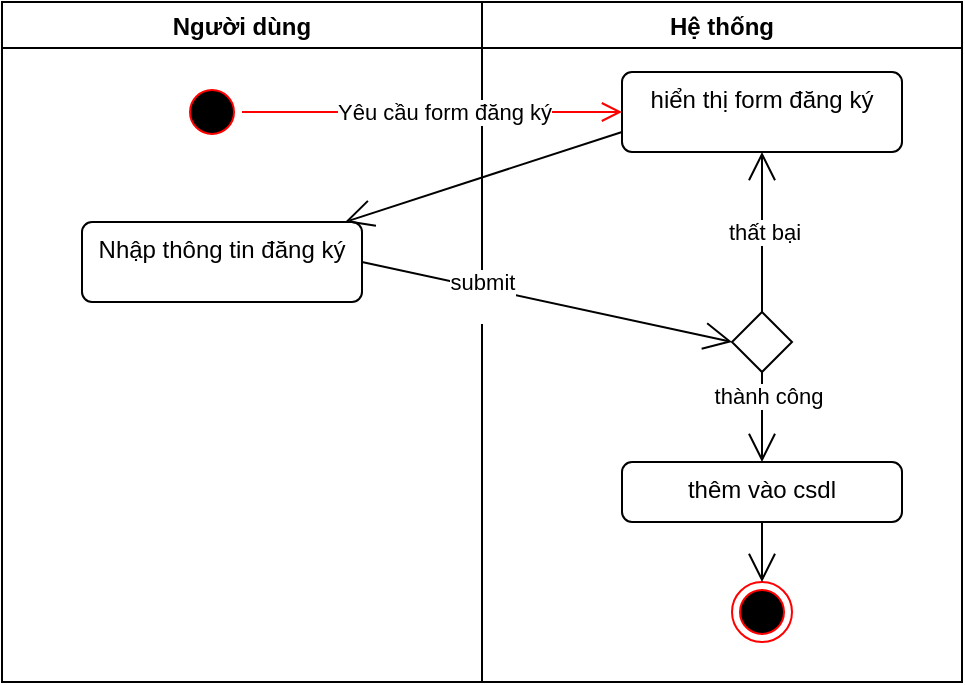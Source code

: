 <mxfile>
    <diagram id="PJjmeHktRxCXxRfmZM1S" name="Page-1">
        <mxGraphModel dx="686" dy="404" grid="1" gridSize="10" guides="1" tooltips="1" connect="1" arrows="1" fold="1" page="1" pageScale="1" pageWidth="850" pageHeight="1100" math="0" shadow="0">
            <root>
                <mxCell id="0"/>
                <mxCell id="1" parent="0"/>
                <mxCell id="3" value="Người dùng" style="swimlane;" vertex="1" parent="1">
                    <mxGeometry x="60" y="80" width="240" height="340" as="geometry"/>
                </mxCell>
                <mxCell id="5" value="" style="ellipse;html=1;shape=startState;fillColor=#000000;strokeColor=#ff0000;" vertex="1" parent="3">
                    <mxGeometry x="90" y="40" width="30" height="30" as="geometry"/>
                </mxCell>
                <mxCell id="9" value="Nhập thông tin đăng ký" style="html=1;align=center;verticalAlign=top;rounded=1;absoluteArcSize=1;arcSize=10;dashed=0;whiteSpace=wrap;" vertex="1" parent="3">
                    <mxGeometry x="40" y="110" width="140" height="40" as="geometry"/>
                </mxCell>
                <mxCell id="4" value="Hệ thống" style="swimlane;" vertex="1" parent="1">
                    <mxGeometry x="300" y="80" width="240" height="340" as="geometry"/>
                </mxCell>
                <mxCell id="8" value="hiển thị form đăng ký" style="html=1;align=center;verticalAlign=top;rounded=1;absoluteArcSize=1;arcSize=10;dashed=0;whiteSpace=wrap;" vertex="1" parent="4">
                    <mxGeometry x="70" y="35" width="140" height="40" as="geometry"/>
                </mxCell>
                <mxCell id="12" value="" style="rhombus;" vertex="1" parent="4">
                    <mxGeometry x="125" y="155" width="30" height="30" as="geometry"/>
                </mxCell>
                <mxCell id="15" value="" style="endArrow=open;endFill=1;endSize=12;html=1;exitX=0.5;exitY=0;exitDx=0;exitDy=0;" edge="1" parent="4" source="12" target="8">
                    <mxGeometry width="160" relative="1" as="geometry">
                        <mxPoint x="80" y="75" as="sourcePoint"/>
                        <mxPoint x="-58" y="120" as="targetPoint"/>
                    </mxGeometry>
                </mxCell>
                <mxCell id="16" value="thất bại" style="edgeLabel;html=1;align=center;verticalAlign=middle;resizable=0;points=[];" vertex="1" connectable="0" parent="15">
                    <mxGeometry y="-1" relative="1" as="geometry">
                        <mxPoint as="offset"/>
                    </mxGeometry>
                </mxCell>
                <mxCell id="18" value="thêm vào csdl" style="html=1;align=center;verticalAlign=top;rounded=1;absoluteArcSize=1;arcSize=10;dashed=0;whiteSpace=wrap;" vertex="1" parent="4">
                    <mxGeometry x="70" y="230" width="140" height="30" as="geometry"/>
                </mxCell>
                <mxCell id="17" value="" style="endArrow=open;endFill=1;endSize=12;html=1;exitX=0.5;exitY=1;exitDx=0;exitDy=0;entryX=0.5;entryY=0;entryDx=0;entryDy=0;" edge="1" parent="4" source="12" target="18">
                    <mxGeometry width="160" relative="1" as="geometry">
                        <mxPoint x="-50" y="140" as="sourcePoint"/>
                        <mxPoint x="140" y="270" as="targetPoint"/>
                    </mxGeometry>
                </mxCell>
                <mxCell id="31" value="thành công" style="edgeLabel;html=1;align=center;verticalAlign=middle;resizable=0;points=[];" vertex="1" connectable="0" parent="17">
                    <mxGeometry x="-0.467" y="3" relative="1" as="geometry">
                        <mxPoint as="offset"/>
                    </mxGeometry>
                </mxCell>
                <mxCell id="20" value="" style="ellipse;html=1;shape=endState;fillColor=#000000;strokeColor=#ff0000;" vertex="1" parent="4">
                    <mxGeometry x="125" y="290" width="30" height="30" as="geometry"/>
                </mxCell>
                <mxCell id="21" value="" style="endArrow=open;endFill=1;endSize=12;html=1;exitX=0.5;exitY=1;exitDx=0;exitDy=0;" edge="1" parent="4" source="18" target="20">
                    <mxGeometry width="160" relative="1" as="geometry">
                        <mxPoint x="150" y="195" as="sourcePoint"/>
                        <mxPoint x="150" y="240" as="targetPoint"/>
                    </mxGeometry>
                </mxCell>
                <mxCell id="6" value="" style="edgeStyle=orthogonalEdgeStyle;html=1;verticalAlign=bottom;endArrow=open;endSize=8;strokeColor=#ff0000;" edge="1" source="5" parent="1" target="8">
                    <mxGeometry relative="1" as="geometry">
                        <mxPoint x="350" y="135" as="targetPoint"/>
                    </mxGeometry>
                </mxCell>
                <mxCell id="7" value="Yêu cầu form đăng ký" style="edgeLabel;html=1;align=center;verticalAlign=middle;resizable=0;points=[];" vertex="1" connectable="0" parent="6">
                    <mxGeometry x="0.055" relative="1" as="geometry">
                        <mxPoint x="1" as="offset"/>
                    </mxGeometry>
                </mxCell>
                <mxCell id="10" value="" style="endArrow=open;endFill=0;endSize=12;html=1;exitX=0;exitY=0.75;exitDx=0;exitDy=0;" edge="1" parent="1" source="8" target="9">
                    <mxGeometry width="160" relative="1" as="geometry">
                        <mxPoint x="280" y="220" as="sourcePoint"/>
                        <mxPoint x="440" y="220" as="targetPoint"/>
                    </mxGeometry>
                </mxCell>
                <mxCell id="13" value="" style="endArrow=open;endFill=1;endSize=12;html=1;exitX=1;exitY=0.5;exitDx=0;exitDy=0;entryX=0;entryY=0.5;entryDx=0;entryDy=0;" edge="1" parent="1" source="9" target="12">
                    <mxGeometry width="160" relative="1" as="geometry">
                        <mxPoint x="380" y="155" as="sourcePoint"/>
                        <mxPoint x="242" y="200" as="targetPoint"/>
                    </mxGeometry>
                </mxCell>
                <mxCell id="33" value="submit&lt;div&gt;&lt;br&gt;&lt;/div&gt;" style="edgeLabel;html=1;align=center;verticalAlign=middle;resizable=0;points=[];" vertex="1" connectable="0" parent="13">
                    <mxGeometry x="-0.342" y="-4" relative="1" as="geometry">
                        <mxPoint as="offset"/>
                    </mxGeometry>
                </mxCell>
            </root>
        </mxGraphModel>
    </diagram>
</mxfile>